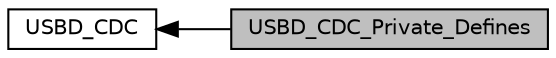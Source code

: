 digraph "USBD_CDC_Private_Defines"
{
  edge [fontname="Helvetica",fontsize="10",labelfontname="Helvetica",labelfontsize="10"];
  node [fontname="Helvetica",fontsize="10",shape=record];
  rankdir=LR;
  Node1 [label="USBD_CDC",height=0.2,width=0.4,color="black", fillcolor="white", style="filled",URL="$group___u_s_b_d___c_d_c.html",tooltip="usbd core module "];
  Node0 [label="USBD_CDC_Private_Defines",height=0.2,width=0.4,color="black", fillcolor="grey75", style="filled", fontcolor="black"];
  Node1->Node0 [shape=plaintext, dir="back", style="solid"];
}
